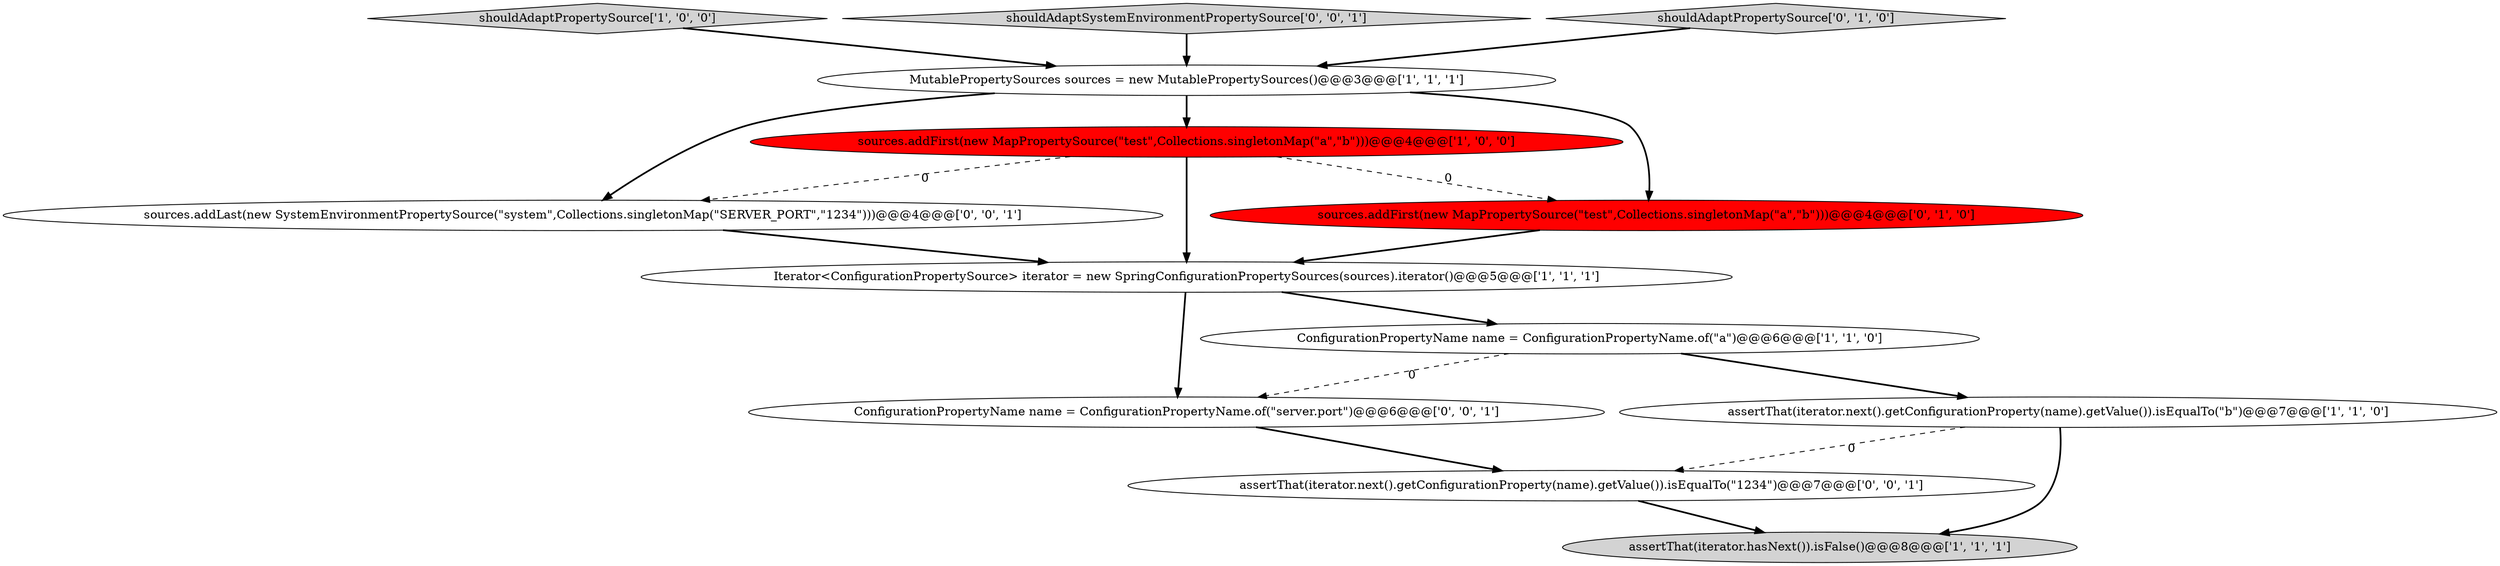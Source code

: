 digraph {
5 [style = filled, label = "sources.addFirst(new MapPropertySource(\"test\",Collections.singletonMap(\"a\",\"b\")))@@@4@@@['1', '0', '0']", fillcolor = red, shape = ellipse image = "AAA1AAABBB1BBB"];
3 [style = filled, label = "shouldAdaptPropertySource['1', '0', '0']", fillcolor = lightgray, shape = diamond image = "AAA0AAABBB1BBB"];
2 [style = filled, label = "MutablePropertySources sources = new MutablePropertySources()@@@3@@@['1', '1', '1']", fillcolor = white, shape = ellipse image = "AAA0AAABBB1BBB"];
9 [style = filled, label = "ConfigurationPropertyName name = ConfigurationPropertyName.of(\"server.port\")@@@6@@@['0', '0', '1']", fillcolor = white, shape = ellipse image = "AAA0AAABBB3BBB"];
11 [style = filled, label = "assertThat(iterator.next().getConfigurationProperty(name).getValue()).isEqualTo(\"1234\")@@@7@@@['0', '0', '1']", fillcolor = white, shape = ellipse image = "AAA0AAABBB3BBB"];
12 [style = filled, label = "sources.addLast(new SystemEnvironmentPropertySource(\"system\",Collections.singletonMap(\"SERVER_PORT\",\"1234\")))@@@4@@@['0', '0', '1']", fillcolor = white, shape = ellipse image = "AAA0AAABBB3BBB"];
1 [style = filled, label = "assertThat(iterator.hasNext()).isFalse()@@@8@@@['1', '1', '1']", fillcolor = lightgray, shape = ellipse image = "AAA0AAABBB1BBB"];
6 [style = filled, label = "Iterator<ConfigurationPropertySource> iterator = new SpringConfigurationPropertySources(sources).iterator()@@@5@@@['1', '1', '1']", fillcolor = white, shape = ellipse image = "AAA0AAABBB1BBB"];
10 [style = filled, label = "shouldAdaptSystemEnvironmentPropertySource['0', '0', '1']", fillcolor = lightgray, shape = diamond image = "AAA0AAABBB3BBB"];
7 [style = filled, label = "shouldAdaptPropertySource['0', '1', '0']", fillcolor = lightgray, shape = diamond image = "AAA0AAABBB2BBB"];
8 [style = filled, label = "sources.addFirst(new MapPropertySource(\"test\",Collections.singletonMap(\"a\",\"b\")))@@@4@@@['0', '1', '0']", fillcolor = red, shape = ellipse image = "AAA1AAABBB2BBB"];
0 [style = filled, label = "assertThat(iterator.next().getConfigurationProperty(name).getValue()).isEqualTo(\"b\")@@@7@@@['1', '1', '0']", fillcolor = white, shape = ellipse image = "AAA0AAABBB1BBB"];
4 [style = filled, label = "ConfigurationPropertyName name = ConfigurationPropertyName.of(\"a\")@@@6@@@['1', '1', '0']", fillcolor = white, shape = ellipse image = "AAA0AAABBB1BBB"];
5->8 [style = dashed, label="0"];
6->4 [style = bold, label=""];
4->9 [style = dashed, label="0"];
10->2 [style = bold, label=""];
8->6 [style = bold, label=""];
5->12 [style = dashed, label="0"];
0->11 [style = dashed, label="0"];
5->6 [style = bold, label=""];
3->2 [style = bold, label=""];
6->9 [style = bold, label=""];
9->11 [style = bold, label=""];
12->6 [style = bold, label=""];
11->1 [style = bold, label=""];
7->2 [style = bold, label=""];
0->1 [style = bold, label=""];
2->8 [style = bold, label=""];
2->12 [style = bold, label=""];
4->0 [style = bold, label=""];
2->5 [style = bold, label=""];
}
